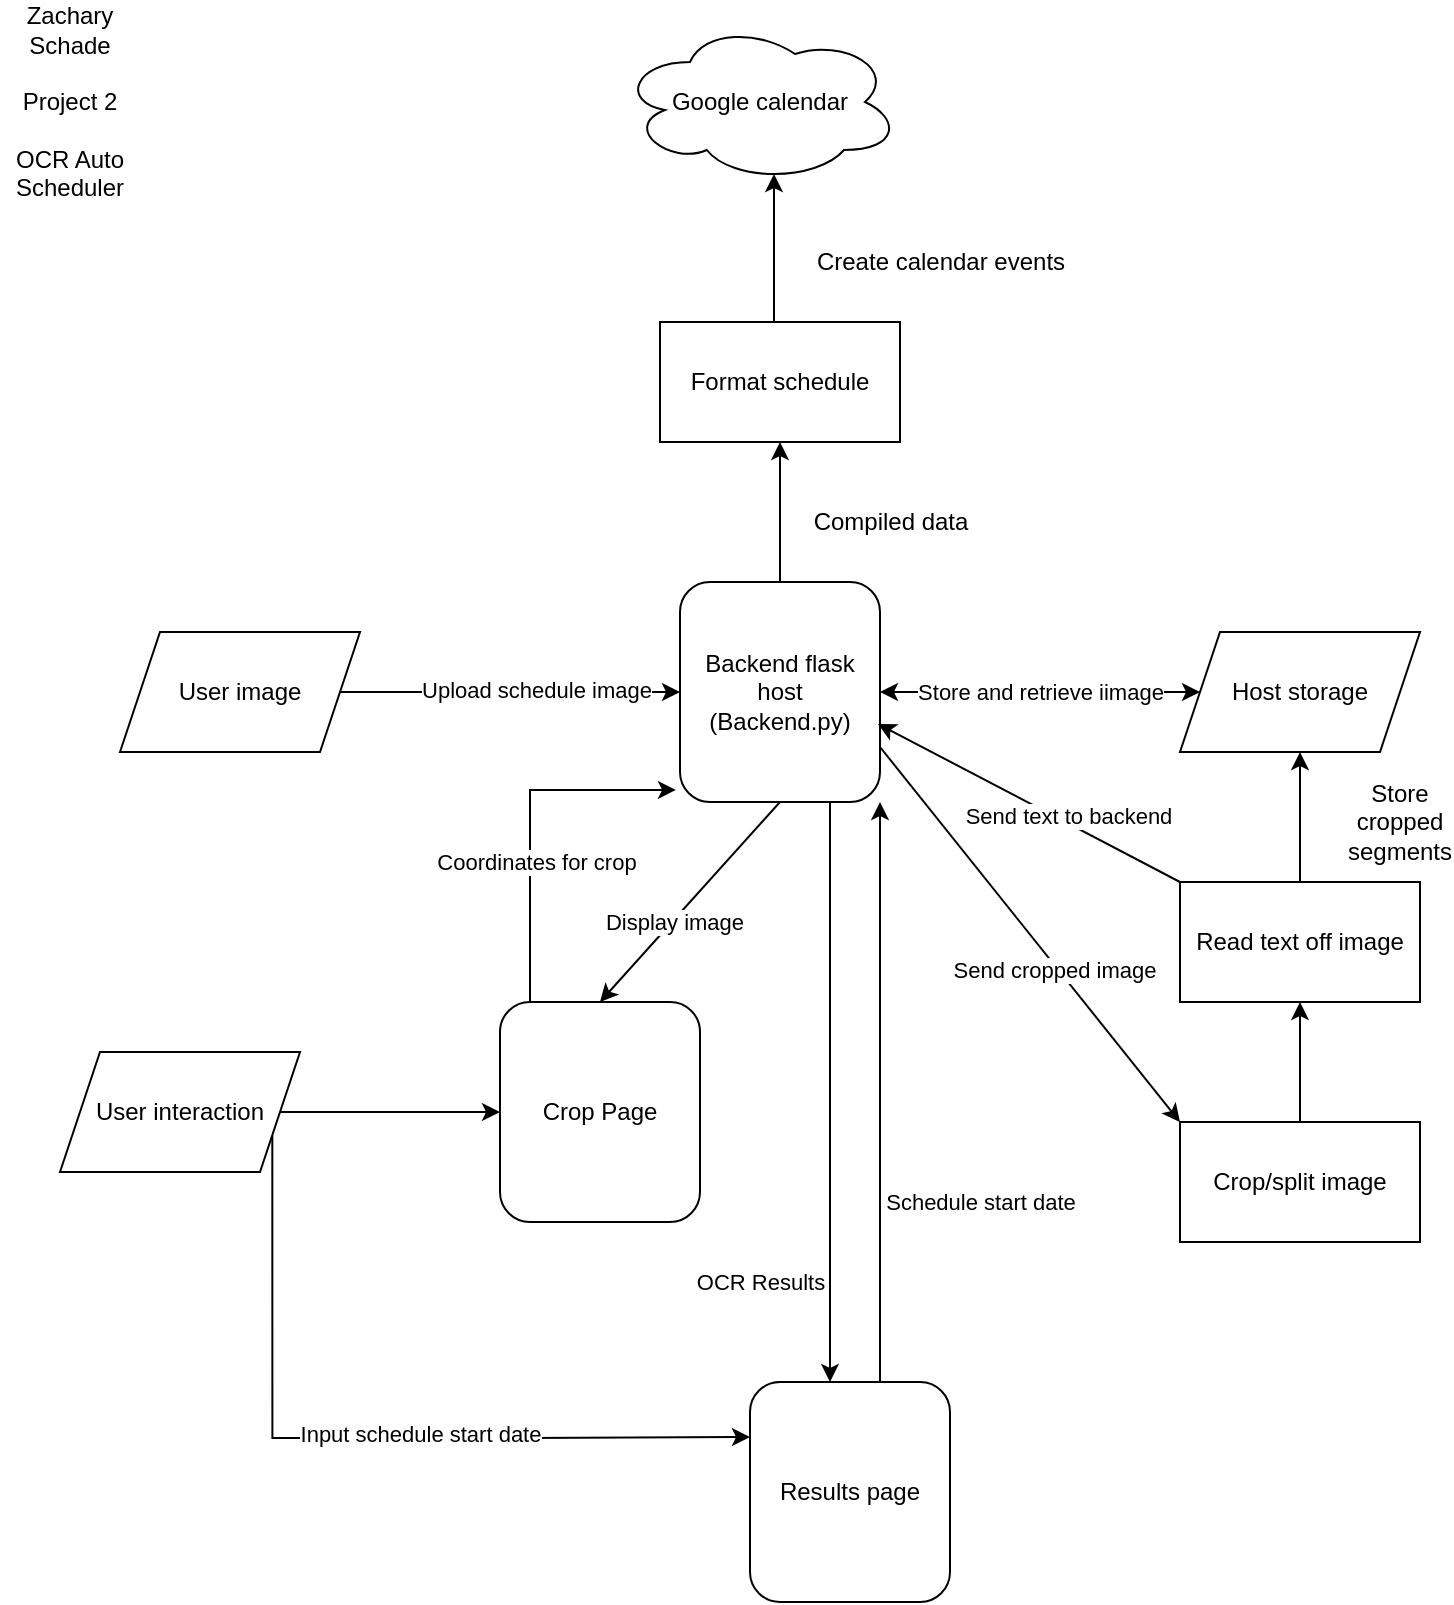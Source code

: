 <mxfile version="14.6.6" type="device"><diagram id="Z1i6lckhz5f5tuVKLAUw" name="Page-1"><mxGraphModel dx="2062" dy="1122" grid="1" gridSize="10" guides="1" tooltips="1" connect="1" arrows="1" fold="1" page="1" pageScale="1" pageWidth="850" pageHeight="1100" math="0" shadow="0"><root><mxCell id="0"/><mxCell id="1" parent="0"/><mxCell id="MUBvPGK8C1skYQAb85VM-28" style="edgeStyle=orthogonalEdgeStyle;rounded=0;orthogonalLoop=1;jettySize=auto;html=1;exitX=0.75;exitY=1;exitDx=0;exitDy=0;" edge="1" parent="1" source="MUBvPGK8C1skYQAb85VM-2" target="MUBvPGK8C1skYQAb85VM-26"><mxGeometry relative="1" as="geometry"><Array as="points"><mxPoint x="415" y="580"/><mxPoint x="415" y="580"/></Array></mxGeometry></mxCell><mxCell id="MUBvPGK8C1skYQAb85VM-39" value="OCR Results" style="edgeLabel;html=1;align=center;verticalAlign=middle;resizable=0;points=[];" vertex="1" connectable="0" parent="MUBvPGK8C1skYQAb85VM-28"><mxGeometry x="0.11" y="-1" relative="1" as="geometry"><mxPoint x="-34" y="79" as="offset"/></mxGeometry></mxCell><mxCell id="MUBvPGK8C1skYQAb85VM-47" style="edgeStyle=orthogonalEdgeStyle;rounded=0;orthogonalLoop=1;jettySize=auto;html=1;exitX=0.5;exitY=0;exitDx=0;exitDy=0;entryX=0.5;entryY=1;entryDx=0;entryDy=0;" edge="1" parent="1" source="MUBvPGK8C1skYQAb85VM-2" target="MUBvPGK8C1skYQAb85VM-45"><mxGeometry relative="1" as="geometry"/></mxCell><mxCell id="MUBvPGK8C1skYQAb85VM-2" value="Backend flask host&lt;br&gt;(Backend.py)" style="rounded=1;whiteSpace=wrap;html=1;" vertex="1" parent="1"><mxGeometry x="340" y="300" width="100" height="110" as="geometry"/></mxCell><mxCell id="MUBvPGK8C1skYQAb85VM-4" value="User image" style="shape=parallelogram;perimeter=parallelogramPerimeter;whiteSpace=wrap;html=1;fixedSize=1;" vertex="1" parent="1"><mxGeometry x="60" y="325" width="120" height="60" as="geometry"/></mxCell><mxCell id="MUBvPGK8C1skYQAb85VM-5" value="" style="endArrow=classic;html=1;exitX=1;exitY=0.5;exitDx=0;exitDy=0;entryX=0;entryY=0.5;entryDx=0;entryDy=0;" edge="1" parent="1" source="MUBvPGK8C1skYQAb85VM-4" target="MUBvPGK8C1skYQAb85VM-2"><mxGeometry width="50" height="50" relative="1" as="geometry"><mxPoint x="400" y="590" as="sourcePoint"/><mxPoint x="450" y="540" as="targetPoint"/></mxGeometry></mxCell><mxCell id="MUBvPGK8C1skYQAb85VM-32" value="Upload schedule image" style="edgeLabel;html=1;align=center;verticalAlign=middle;resizable=0;points=[];" vertex="1" connectable="0" parent="MUBvPGK8C1skYQAb85VM-5"><mxGeometry x="0.153" y="1" relative="1" as="geometry"><mxPoint as="offset"/></mxGeometry></mxCell><mxCell id="MUBvPGK8C1skYQAb85VM-6" value="Host storage" style="shape=parallelogram;perimeter=parallelogramPerimeter;whiteSpace=wrap;html=1;fixedSize=1;" vertex="1" parent="1"><mxGeometry x="590" y="325" width="120" height="60" as="geometry"/></mxCell><mxCell id="MUBvPGK8C1skYQAb85VM-8" value="" style="endArrow=classic;startArrow=classic;html=1;entryX=0;entryY=0.5;entryDx=0;entryDy=0;exitX=1;exitY=0.5;exitDx=0;exitDy=0;" edge="1" parent="1" source="MUBvPGK8C1skYQAb85VM-2" target="MUBvPGK8C1skYQAb85VM-6"><mxGeometry width="50" height="50" relative="1" as="geometry"><mxPoint x="400" y="590" as="sourcePoint"/><mxPoint x="450" y="540" as="targetPoint"/></mxGeometry></mxCell><mxCell id="MUBvPGK8C1skYQAb85VM-33" value="Store and retrieve iimage" style="edgeLabel;html=1;align=center;verticalAlign=middle;resizable=0;points=[];" vertex="1" connectable="0" parent="MUBvPGK8C1skYQAb85VM-8"><mxGeometry x="0.225" y="2" relative="1" as="geometry"><mxPoint x="-18" y="2" as="offset"/></mxGeometry></mxCell><mxCell id="MUBvPGK8C1skYQAb85VM-9" value="Crop/split image" style="rounded=0;whiteSpace=wrap;html=1;" vertex="1" parent="1"><mxGeometry x="590" y="570" width="120" height="60" as="geometry"/></mxCell><mxCell id="MUBvPGK8C1skYQAb85VM-24" style="edgeStyle=orthogonalEdgeStyle;rounded=0;orthogonalLoop=1;jettySize=auto;html=1;exitX=0.25;exitY=0;exitDx=0;exitDy=0;entryX=-0.02;entryY=0.945;entryDx=0;entryDy=0;entryPerimeter=0;" edge="1" parent="1" source="MUBvPGK8C1skYQAb85VM-10" target="MUBvPGK8C1skYQAb85VM-2"><mxGeometry relative="1" as="geometry"><Array as="points"><mxPoint x="265" y="404"/></Array></mxGeometry></mxCell><mxCell id="MUBvPGK8C1skYQAb85VM-41" value="Coordinates for crop" style="edgeLabel;html=1;align=center;verticalAlign=middle;resizable=0;points=[];" vertex="1" connectable="0" parent="MUBvPGK8C1skYQAb85VM-24"><mxGeometry x="-0.153" y="-3" relative="1" as="geometry"><mxPoint as="offset"/></mxGeometry></mxCell><mxCell id="MUBvPGK8C1skYQAb85VM-10" value="Crop Page" style="rounded=1;whiteSpace=wrap;html=1;" vertex="1" parent="1"><mxGeometry x="250" y="510" width="100" height="110" as="geometry"/></mxCell><mxCell id="MUBvPGK8C1skYQAb85VM-11" value="" style="endArrow=classic;html=1;exitX=0.5;exitY=1;exitDx=0;exitDy=0;entryX=0.5;entryY=0;entryDx=0;entryDy=0;" edge="1" parent="1" source="MUBvPGK8C1skYQAb85VM-2" target="MUBvPGK8C1skYQAb85VM-10"><mxGeometry width="50" height="50" relative="1" as="geometry"><mxPoint x="400" y="600" as="sourcePoint"/><mxPoint x="450" y="550" as="targetPoint"/></mxGeometry></mxCell><mxCell id="MUBvPGK8C1skYQAb85VM-42" value="Display image" style="edgeLabel;html=1;align=center;verticalAlign=middle;resizable=0;points=[];" vertex="1" connectable="0" parent="MUBvPGK8C1skYQAb85VM-11"><mxGeometry x="0.19" y="1" relative="1" as="geometry"><mxPoint as="offset"/></mxGeometry></mxCell><mxCell id="MUBvPGK8C1skYQAb85VM-23" style="edgeStyle=orthogonalEdgeStyle;rounded=0;orthogonalLoop=1;jettySize=auto;html=1;exitX=1;exitY=0.5;exitDx=0;exitDy=0;entryX=0;entryY=0.5;entryDx=0;entryDy=0;" edge="1" parent="1" source="MUBvPGK8C1skYQAb85VM-12" target="MUBvPGK8C1skYQAb85VM-10"><mxGeometry relative="1" as="geometry"/></mxCell><mxCell id="MUBvPGK8C1skYQAb85VM-29" style="edgeStyle=orthogonalEdgeStyle;rounded=0;orthogonalLoop=1;jettySize=auto;html=1;exitX=1;exitY=0.75;exitDx=0;exitDy=0;entryX=0;entryY=0.25;entryDx=0;entryDy=0;" edge="1" parent="1" source="MUBvPGK8C1skYQAb85VM-12" target="MUBvPGK8C1skYQAb85VM-26"><mxGeometry relative="1" as="geometry"><Array as="points"><mxPoint x="136" y="728"/><mxPoint x="263" y="728"/></Array></mxGeometry></mxCell><mxCell id="MUBvPGK8C1skYQAb85VM-40" value="Input schedule start date" style="edgeLabel;html=1;align=center;verticalAlign=middle;resizable=0;points=[];" vertex="1" connectable="0" parent="MUBvPGK8C1skYQAb85VM-29"><mxGeometry x="0.154" y="2" relative="1" as="geometry"><mxPoint as="offset"/></mxGeometry></mxCell><mxCell id="MUBvPGK8C1skYQAb85VM-12" value="User interaction" style="shape=parallelogram;perimeter=parallelogramPerimeter;whiteSpace=wrap;html=1;fixedSize=1;" vertex="1" parent="1"><mxGeometry x="30" y="535" width="120" height="60" as="geometry"/></mxCell><mxCell id="MUBvPGK8C1skYQAb85VM-15" value="" style="endArrow=classic;html=1;exitX=1;exitY=0.75;exitDx=0;exitDy=0;entryX=0;entryY=0;entryDx=0;entryDy=0;" edge="1" parent="1" source="MUBvPGK8C1skYQAb85VM-2" target="MUBvPGK8C1skYQAb85VM-9"><mxGeometry width="50" height="50" relative="1" as="geometry"><mxPoint x="400" y="600" as="sourcePoint"/><mxPoint x="450" y="550" as="targetPoint"/></mxGeometry></mxCell><mxCell id="MUBvPGK8C1skYQAb85VM-37" value="Send cropped image" style="edgeLabel;html=1;align=center;verticalAlign=middle;resizable=0;points=[];" vertex="1" connectable="0" parent="MUBvPGK8C1skYQAb85VM-15"><mxGeometry x="0.178" y="-2" relative="1" as="geometry"><mxPoint as="offset"/></mxGeometry></mxCell><mxCell id="MUBvPGK8C1skYQAb85VM-17" value="" style="endArrow=classic;html=1;exitX=0.5;exitY=0;exitDx=0;exitDy=0;" edge="1" parent="1" source="MUBvPGK8C1skYQAb85VM-9" target="MUBvPGK8C1skYQAb85VM-18"><mxGeometry width="50" height="50" relative="1" as="geometry"><mxPoint x="400" y="580" as="sourcePoint"/><mxPoint x="650" y="490" as="targetPoint"/></mxGeometry></mxCell><mxCell id="MUBvPGK8C1skYQAb85VM-19" style="edgeStyle=orthogonalEdgeStyle;rounded=0;orthogonalLoop=1;jettySize=auto;html=1;exitX=0.5;exitY=0;exitDx=0;exitDy=0;entryX=0.5;entryY=1;entryDx=0;entryDy=0;" edge="1" parent="1" source="MUBvPGK8C1skYQAb85VM-18" target="MUBvPGK8C1skYQAb85VM-6"><mxGeometry relative="1" as="geometry"/></mxCell><mxCell id="MUBvPGK8C1skYQAb85VM-18" value="Read text off image" style="rounded=0;whiteSpace=wrap;html=1;" vertex="1" parent="1"><mxGeometry x="590" y="450" width="120" height="60" as="geometry"/></mxCell><mxCell id="MUBvPGK8C1skYQAb85VM-20" value="" style="endArrow=classic;html=1;exitX=0;exitY=0;exitDx=0;exitDy=0;entryX=0.99;entryY=0.645;entryDx=0;entryDy=0;entryPerimeter=0;" edge="1" parent="1" source="MUBvPGK8C1skYQAb85VM-18" target="MUBvPGK8C1skYQAb85VM-2"><mxGeometry width="50" height="50" relative="1" as="geometry"><mxPoint x="400" y="590" as="sourcePoint"/><mxPoint x="450" y="540" as="targetPoint"/></mxGeometry></mxCell><mxCell id="MUBvPGK8C1skYQAb85VM-36" value="Send text to backend" style="edgeLabel;html=1;align=center;verticalAlign=middle;resizable=0;points=[];" vertex="1" connectable="0" parent="MUBvPGK8C1skYQAb85VM-20"><mxGeometry x="-0.238" y="-3" relative="1" as="geometry"><mxPoint as="offset"/></mxGeometry></mxCell><mxCell id="MUBvPGK8C1skYQAb85VM-31" style="edgeStyle=orthogonalEdgeStyle;rounded=0;orthogonalLoop=1;jettySize=auto;html=1;exitX=0.75;exitY=0;exitDx=0;exitDy=0;entryX=1;entryY=1;entryDx=0;entryDy=0;" edge="1" parent="1" source="MUBvPGK8C1skYQAb85VM-26" target="MUBvPGK8C1skYQAb85VM-2"><mxGeometry relative="1" as="geometry"><Array as="points"><mxPoint x="440" y="700"/></Array></mxGeometry></mxCell><mxCell id="MUBvPGK8C1skYQAb85VM-38" value="Schedule start date" style="edgeLabel;html=1;align=center;verticalAlign=middle;resizable=0;points=[];" vertex="1" connectable="0" parent="MUBvPGK8C1skYQAb85VM-31"><mxGeometry x="-0.407" relative="1" as="geometry"><mxPoint x="50" y="-11" as="offset"/></mxGeometry></mxCell><mxCell id="MUBvPGK8C1skYQAb85VM-26" value="Results page" style="rounded=1;whiteSpace=wrap;html=1;" vertex="1" parent="1"><mxGeometry x="375" y="700" width="100" height="110" as="geometry"/></mxCell><mxCell id="MUBvPGK8C1skYQAb85VM-30" value="Google calendar" style="ellipse;shape=cloud;whiteSpace=wrap;html=1;" vertex="1" parent="1"><mxGeometry x="310" y="20" width="140" height="80" as="geometry"/></mxCell><mxCell id="MUBvPGK8C1skYQAb85VM-34" value="Store cropped segments" style="text;html=1;strokeColor=none;fillColor=none;align=center;verticalAlign=middle;whiteSpace=wrap;rounded=0;" vertex="1" parent="1"><mxGeometry x="680" y="410" width="40" height="20" as="geometry"/></mxCell><mxCell id="MUBvPGK8C1skYQAb85VM-50" style="edgeStyle=orthogonalEdgeStyle;rounded=0;orthogonalLoop=1;jettySize=auto;html=1;exitX=0.5;exitY=0;exitDx=0;exitDy=0;entryX=0.55;entryY=0.95;entryDx=0;entryDy=0;entryPerimeter=0;" edge="1" parent="1" source="MUBvPGK8C1skYQAb85VM-45" target="MUBvPGK8C1skYQAb85VM-30"><mxGeometry relative="1" as="geometry"><Array as="points"><mxPoint x="387" y="170"/></Array></mxGeometry></mxCell><mxCell id="MUBvPGK8C1skYQAb85VM-45" value="Format schedule" style="rounded=0;whiteSpace=wrap;html=1;" vertex="1" parent="1"><mxGeometry x="330" y="170" width="120" height="60" as="geometry"/></mxCell><mxCell id="MUBvPGK8C1skYQAb85VM-48" value="Compiled data" style="text;html=1;align=center;verticalAlign=middle;resizable=0;points=[];autosize=1;strokeColor=none;" vertex="1" parent="1"><mxGeometry x="400" y="260" width="90" height="20" as="geometry"/></mxCell><mxCell id="MUBvPGK8C1skYQAb85VM-51" value="Create calendar events" style="text;html=1;align=center;verticalAlign=middle;resizable=0;points=[];autosize=1;strokeColor=none;" vertex="1" parent="1"><mxGeometry x="400" y="130" width="140" height="20" as="geometry"/></mxCell><mxCell id="MUBvPGK8C1skYQAb85VM-52" value="Zachary Schade&lt;br&gt;&lt;br&gt;Project 2&lt;br&gt;&lt;br&gt;OCR Auto Scheduler" style="text;html=1;strokeColor=none;fillColor=none;align=center;verticalAlign=middle;whiteSpace=wrap;rounded=0;" vertex="1" parent="1"><mxGeometry y="50" width="70" height="20" as="geometry"/></mxCell></root></mxGraphModel></diagram></mxfile>
